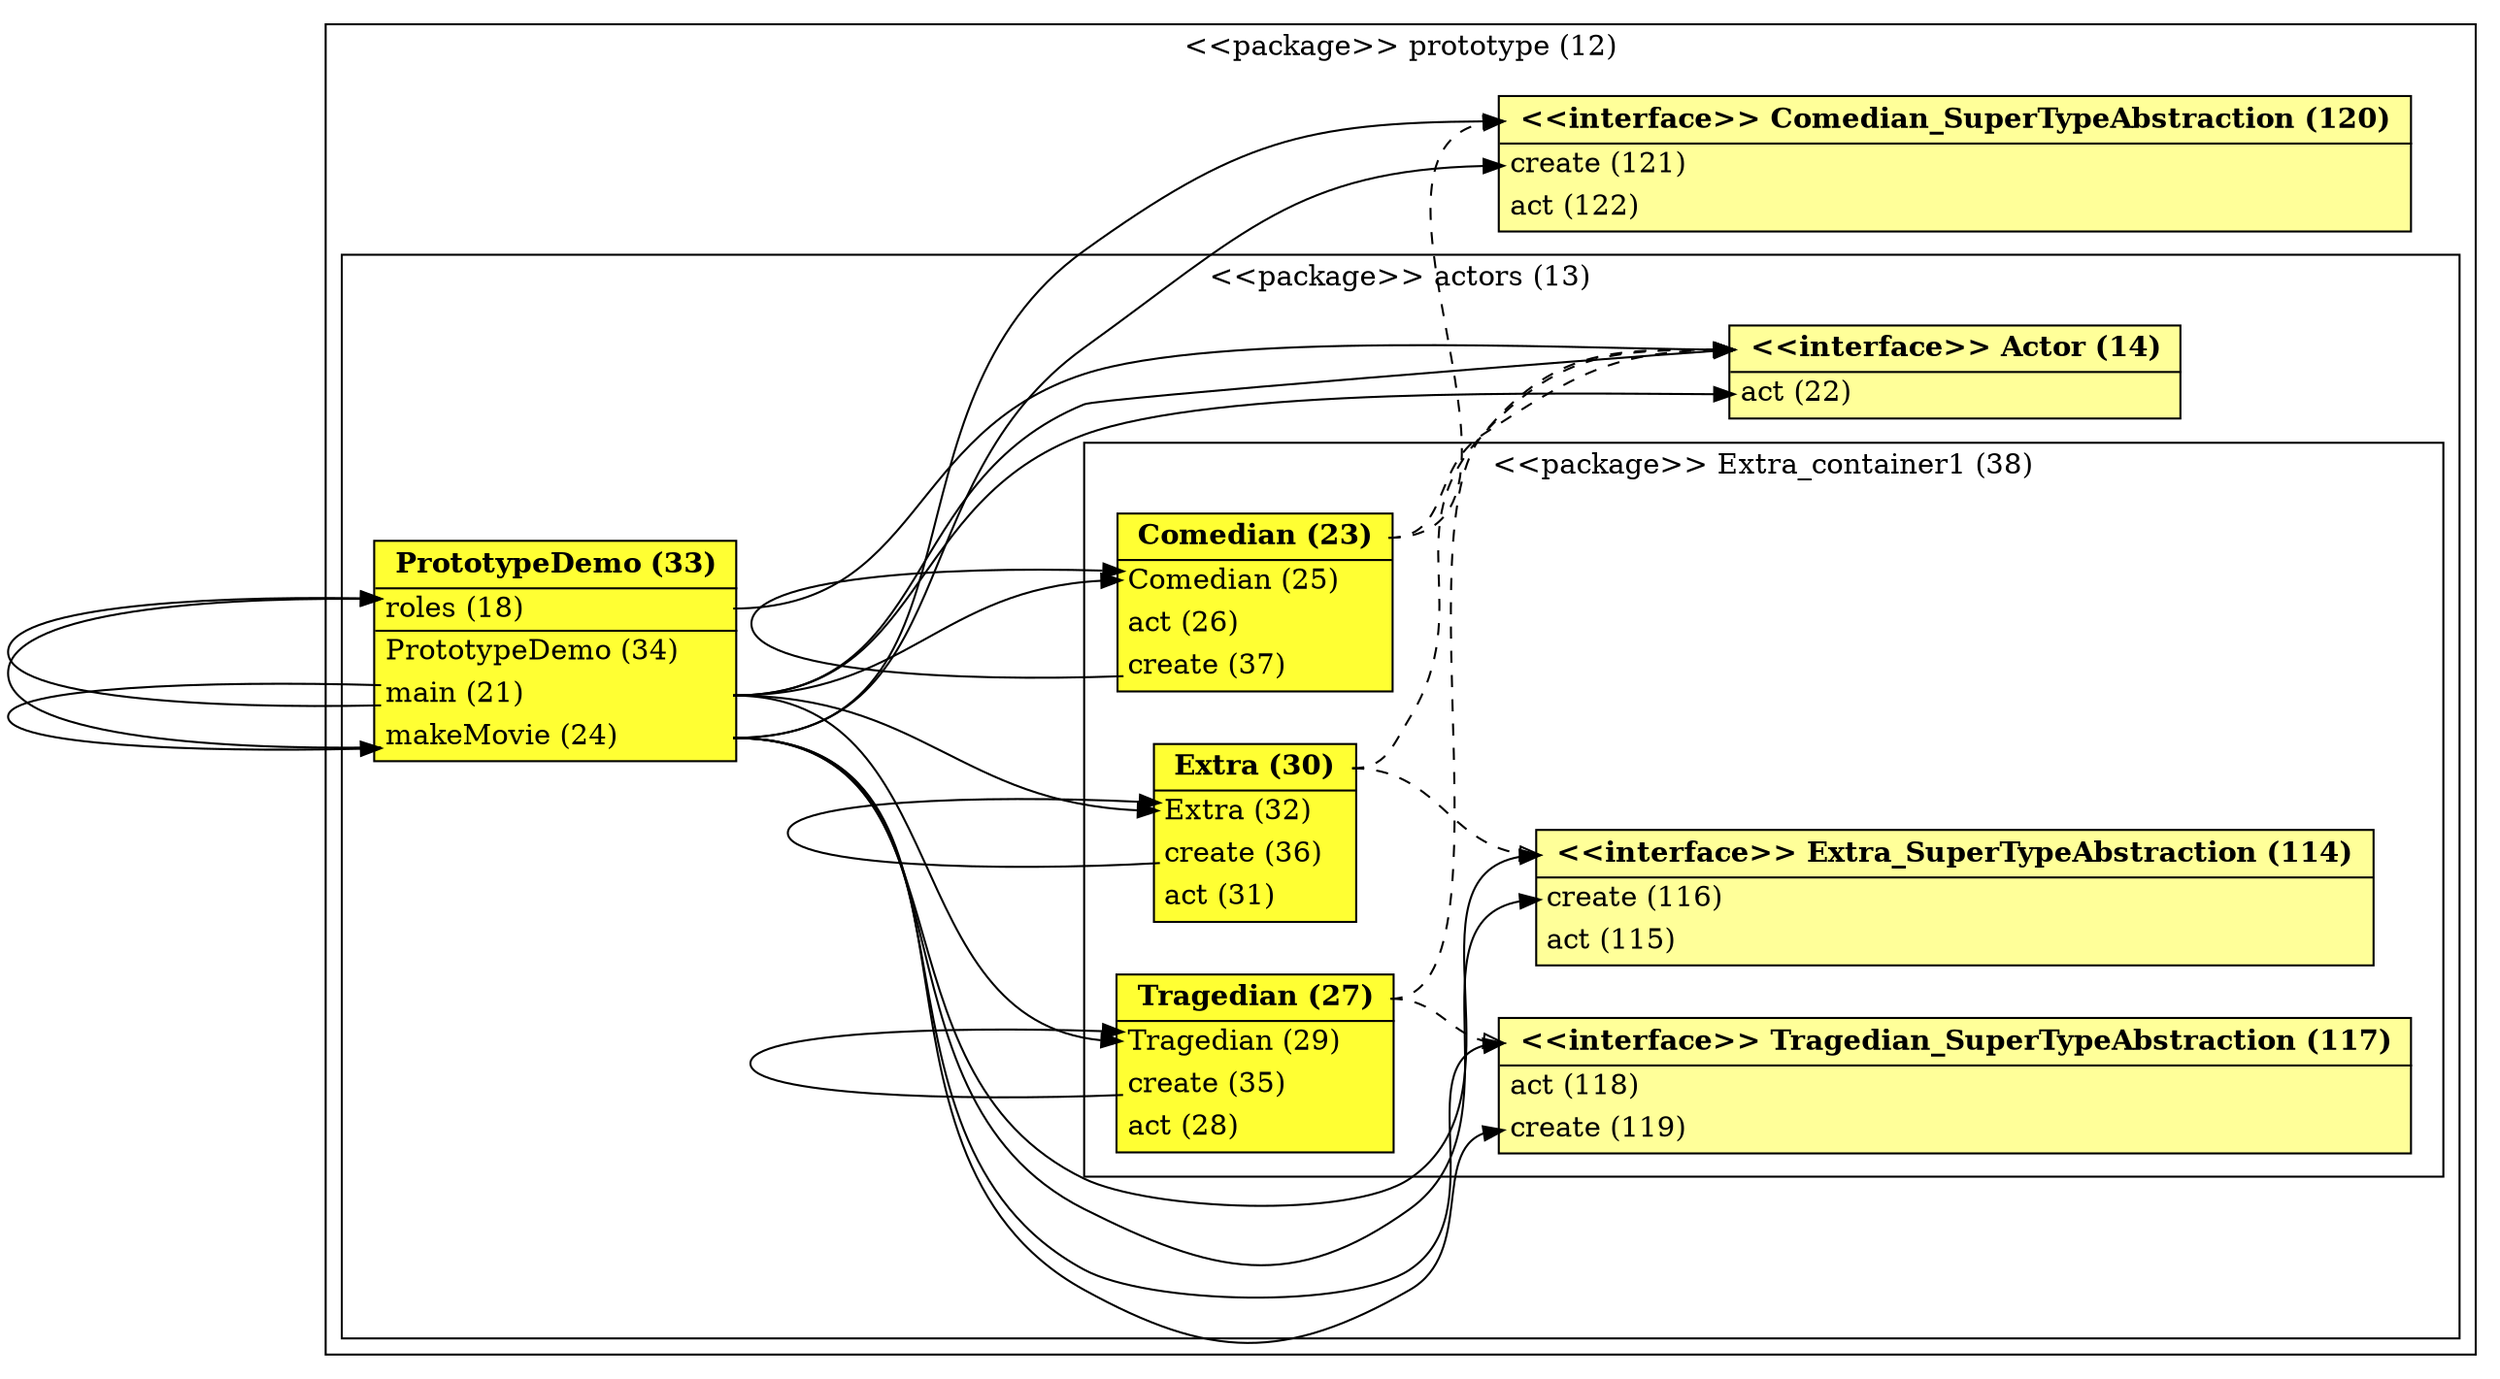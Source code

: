 digraph G{
rankdir=LR; ranksep=equally; compound=true
subgraph cluster12 {
label="&lt;&lt;package&gt;&gt; prototype (12)";
color=black;
120 [ label = <<TABLE BGCOLOR="#FFFF99"> <TR> <TD PORT="120" BORDER="0"> <B>&lt;&lt;interface&gt;&gt; Comedian_SuperTypeAbstraction (120) </B></TD></TR>
<HR/>
<TR><TD PORT="121" ALIGN="LEFT" BORDER="0">create (121)</TD></TR>
<TR><TD PORT="122" ALIGN="LEFT" BORDER="0">act (122)</TD></TR>
</TABLE>>, shape = "none" ];
subgraph cluster13 {
label="&lt;&lt;package&gt;&gt; actors (13)";
color=black;
33 [ label = <<TABLE BGCOLOR="#FFFF33"> <TR> <TD PORT="33" BORDER="0"> <B>PrototypeDemo (33) </B></TD></TR>
<HR/>
<TR><TD PORT="18" ALIGN="LEFT" BORDER="0">roles (18)</TD></TR>
<HR/>
<TR><TD PORT="34" ALIGN="LEFT" BORDER="0">PrototypeDemo (34)</TD></TR>
<TR><TD PORT="21" ALIGN="LEFT" BORDER="0">main (21)</TD></TR>
<TR><TD PORT="24" ALIGN="LEFT" BORDER="0">makeMovie (24)</TD></TR>
</TABLE>>, shape = "none" ];
subgraph cluster38 {
label="&lt;&lt;package&gt;&gt; Extra_container1 (38)";
color=black;
30 [ label = <<TABLE BGCOLOR="#FFFF33"> <TR> <TD PORT="30" BORDER="0"> <B>Extra (30) </B></TD></TR>
<HR/>
<TR><TD PORT="32" ALIGN="LEFT" BORDER="0">Extra (32)</TD></TR>
<TR><TD PORT="36" ALIGN="LEFT" BORDER="0">create (36)</TD></TR>
<TR><TD PORT="31" ALIGN="LEFT" BORDER="0">act (31)</TD></TR>
</TABLE>>, shape = "none" ];
114 [ label = <<TABLE BGCOLOR="#FFFF99"> <TR> <TD PORT="114" BORDER="0"> <B>&lt;&lt;interface&gt;&gt; Extra_SuperTypeAbstraction (114) </B></TD></TR>
<HR/>
<TR><TD PORT="116" ALIGN="LEFT" BORDER="0">create (116)</TD></TR>
<TR><TD PORT="115" ALIGN="LEFT" BORDER="0">act (115)</TD></TR>
</TABLE>>, shape = "none" ];
117 [ label = <<TABLE BGCOLOR="#FFFF99"> <TR> <TD PORT="117" BORDER="0"> <B>&lt;&lt;interface&gt;&gt; Tragedian_SuperTypeAbstraction (117) </B></TD></TR>
<HR/>
<TR><TD PORT="118" ALIGN="LEFT" BORDER="0">act (118)</TD></TR>
<TR><TD PORT="119" ALIGN="LEFT" BORDER="0">create (119)</TD></TR>
</TABLE>>, shape = "none" ];
27 [ label = <<TABLE BGCOLOR="#FFFF33"> <TR> <TD PORT="27" BORDER="0"> <B>Tragedian (27) </B></TD></TR>
<HR/>
<TR><TD PORT="29" ALIGN="LEFT" BORDER="0">Tragedian (29)</TD></TR>
<TR><TD PORT="35" ALIGN="LEFT" BORDER="0">create (35)</TD></TR>
<TR><TD PORT="28" ALIGN="LEFT" BORDER="0">act (28)</TD></TR>
</TABLE>>, shape = "none" ];
23 [ label = <<TABLE BGCOLOR="#FFFF33"> <TR> <TD PORT="23" BORDER="0"> <B>Comedian (23) </B></TD></TR>
<HR/>
<TR><TD PORT="25" ALIGN="LEFT" BORDER="0">Comedian (25)</TD></TR>
<TR><TD PORT="26" ALIGN="LEFT" BORDER="0">act (26)</TD></TR>
<TR><TD PORT="37" ALIGN="LEFT" BORDER="0">create (37)</TD></TR>
</TABLE>>, shape = "none" ];
}
14 [ label = <<TABLE BGCOLOR="#FFFF99"> <TR> <TD PORT="14" BORDER="0"> <B>&lt;&lt;interface&gt;&gt; Actor (14) </B></TD></TR>
<HR/>
<TR><TD PORT="22" ALIGN="LEFT" BORDER="0">act (22)</TD></TR>
</TABLE>>, shape = "none" ];
}
}
33:24 -> 120:121[ style = bold, arrowhead = normal, color = black, penwidth = 1];
33:24 -> 120:120[ style = bold, arrowhead = normal, color = black, penwidth = 1];
33:21 -> 33:24[ style = bold, arrowhead = normal, color = black, penwidth = 1];
33:24 -> 33:18[ style = bold, arrowhead = normal, color = black, penwidth = 1];
33:21 -> 33:18[ style = bold, arrowhead = normal, color = black, penwidth = 1];
30:36 -> 30:32[ style = bold, arrowhead = normal, color = black, penwidth = 1];
33:21 -> 30:32[ style = bold, arrowhead = normal, color = black, penwidth = 1];
30:30 -> 114:114[ style = dashed, arrowhead = empty, color = black, penwidth = 1];
30:30 -> 14:14[ style = dashed, arrowhead = empty, color = black, penwidth = 1];
33:24 -> 114:116[ style = bold, arrowhead = normal, color = black, penwidth = 1];
33:24 -> 114:114[ style = bold, arrowhead = normal, color = black, penwidth = 1];
33:24 -> 117:119[ style = bold, arrowhead = normal, color = black, penwidth = 1];
33:24 -> 117:117[ style = bold, arrowhead = normal, color = black, penwidth = 1];
33:21 -> 27:29[ style = bold, arrowhead = normal, color = black, penwidth = 1];
27:35 -> 27:29[ style = bold, arrowhead = normal, color = black, penwidth = 1];
27:27 -> 117:117[ style = dashed, arrowhead = empty, color = black, penwidth = 1];
27:27 -> 14:14[ style = dashed, arrowhead = empty, color = black, penwidth = 1];
23:37 -> 23:25[ style = bold, arrowhead = normal, color = black, penwidth = 1];
33:21 -> 23:25[ style = bold, arrowhead = normal, color = black, penwidth = 1];
23:23 -> 120:120[ style = dashed, arrowhead = empty, color = black, penwidth = 1];
23:23 -> 14:14[ style = dashed, arrowhead = empty, color = black, penwidth = 1];
33:21 -> 14:22[ style = bold, arrowhead = normal, color = black, penwidth = 1];
33:18 -> 14:14[ style = bold, arrowhead = normal, color = black, penwidth = 1];
33:21 -> 14:14[ style = bold, arrowhead = normal, color = black, penwidth = 1];
}
